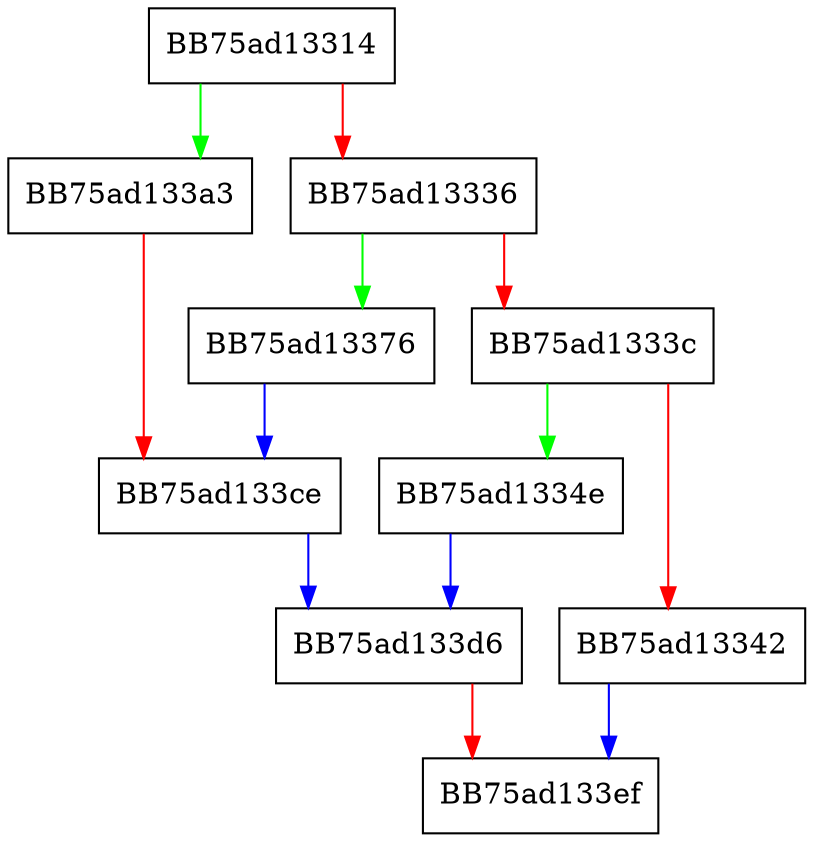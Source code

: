 digraph CreateUnpacker {
  node [shape="box"];
  graph [splines=ortho];
  BB75ad13314 -> BB75ad133a3 [color="green"];
  BB75ad13314 -> BB75ad13336 [color="red"];
  BB75ad13336 -> BB75ad13376 [color="green"];
  BB75ad13336 -> BB75ad1333c [color="red"];
  BB75ad1333c -> BB75ad1334e [color="green"];
  BB75ad1333c -> BB75ad13342 [color="red"];
  BB75ad13342 -> BB75ad133ef [color="blue"];
  BB75ad1334e -> BB75ad133d6 [color="blue"];
  BB75ad13376 -> BB75ad133ce [color="blue"];
  BB75ad133a3 -> BB75ad133ce [color="red"];
  BB75ad133ce -> BB75ad133d6 [color="blue"];
  BB75ad133d6 -> BB75ad133ef [color="red"];
}